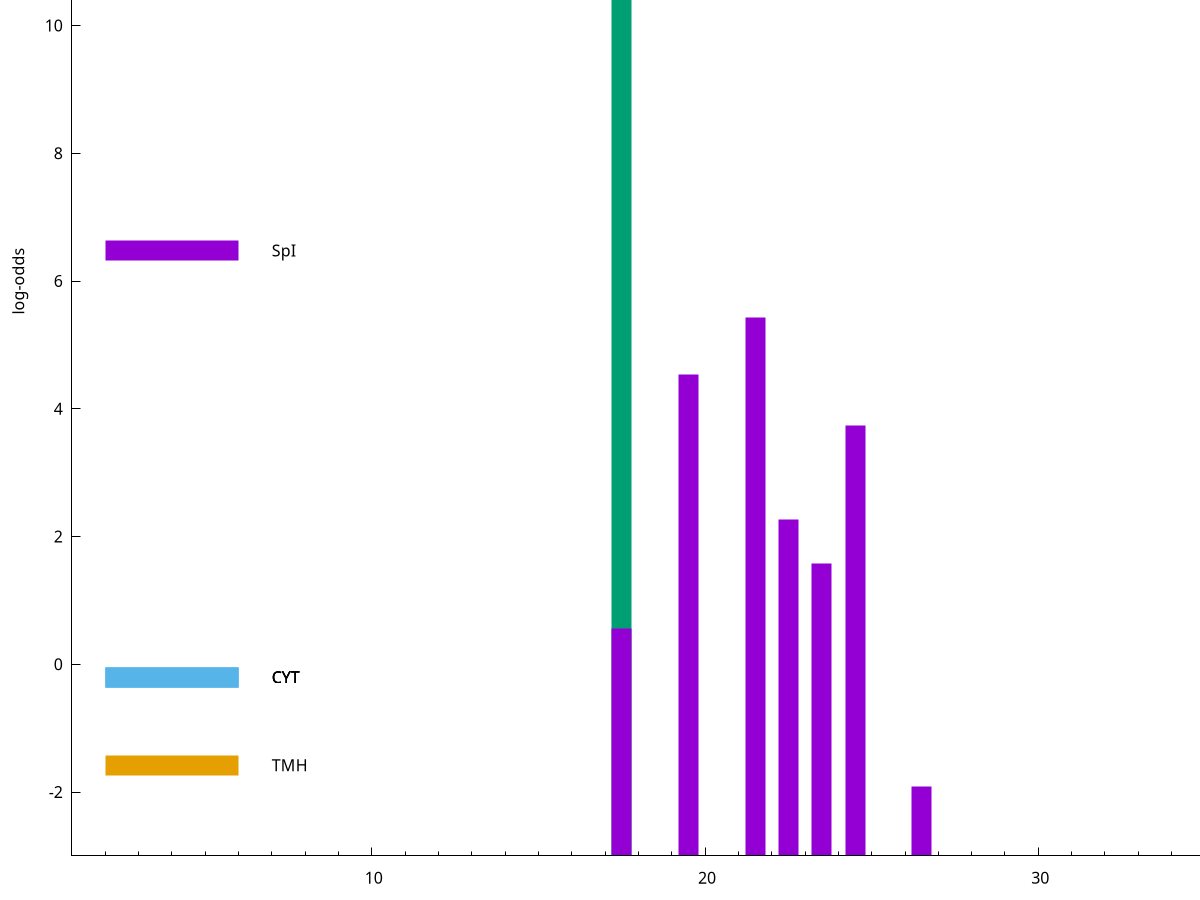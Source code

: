 set title "LipoP predictions for SRR5666568.gff"
set size 2., 1.4
set xrange [1:70] 
set mxtics 10
set yrange [-3:15]
set y2range [0:18]
set ylabel "log-odds"
set term postscript eps color solid "Helvetica" 30
set output "SRR5666568.gff441.eps"
set arrow from 2,12.8303 to 6,12.8303 nohead lt 2 lw 20
set label "SpII" at 7,12.8303
set arrow from 2,6.48037 to 6,6.48037 nohead lt 1 lw 20
set label "SpI" at 7,6.48037
set arrow from 2,-0.200913 to 6,-0.200913 nohead lt 3 lw 20
set label "CYT" at 7,-0.200913
set arrow from 2,-0.200913 to 6,-0.200913 nohead lt 3 lw 20
set label "CYT" at 7,-0.200913
set arrow from 2,-0.200913 to 6,-0.200913 nohead lt 3 lw 20
set label "CYT" at 7,-0.200913
set arrow from 2,-1.57996 to 6,-1.57996 nohead lt 4 lw 20
set label "TMH" at 7,-1.57996
set arrow from 2,12.8303 to 6,12.8303 nohead lt 2 lw 20
set label "SpII" at 7,12.8303
# NOTE: The scores below are the log-odds scores with the threshold
# NOTE: subtracted (a hack to make gnuplot make the histogram all
# NOTE: look nice).
plot "-" axes x1y2 title "" with impulses lt 2 lw 20, "-" axes x1y2 title "" with impulses lt 1 lw 20
17.500000 15.830300
e
21.500000 8.424940
19.500000 7.537570
24.500000 6.732210
22.500000 5.267630
23.500000 4.572100
17.500000 3.556930
26.500000 1.094770
e
exit

